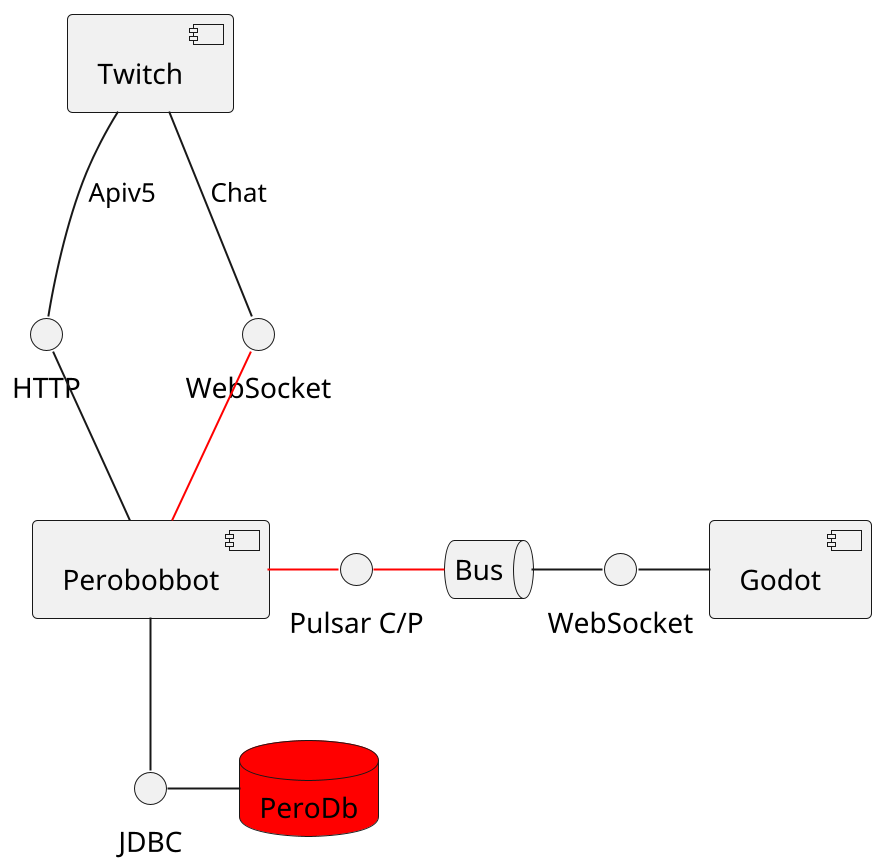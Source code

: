 @startuml

scale 2
interface HTTP as TwitchWebClient
interface WebSocket as TwitchChat

[Twitch] -- TwitchWebClient : Apiv5
[Twitch] -- TwitchChat : Chat

component "Perobobbot" as Perobobbot {
}

database PeroDb #FF0000 {
}
queue "Bus" as Bus

TwitchWebClient -- Perobobbot
TwitchChat -- Perobobbot #FF0000

interface "Pulsar C/P" as Pulsar

Perobobbot - Pulsar #FF0000
Pulsar - Bus #FF0000
Bus - WebSocket
WebSocket - [Godot]

Perobobbot -- JDBC
JDBC - PeroDb







@enduml